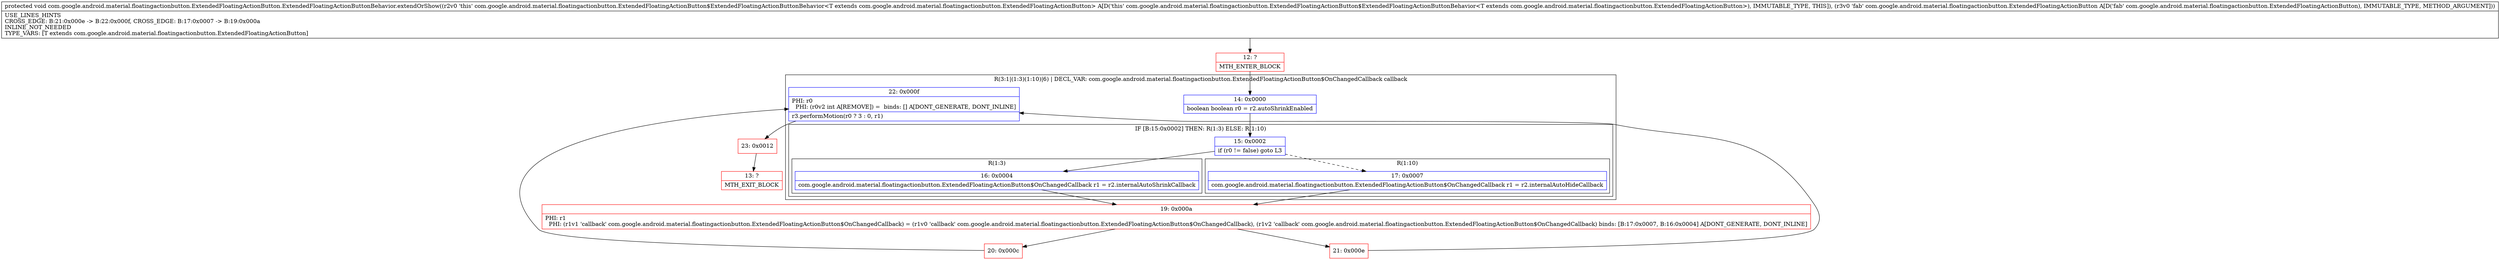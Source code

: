digraph "CFG forcom.google.android.material.floatingactionbutton.ExtendedFloatingActionButton.ExtendedFloatingActionButtonBehavior.extendOrShow(Lcom\/google\/android\/material\/floatingactionbutton\/ExtendedFloatingActionButton;)V" {
subgraph cluster_Region_1605754539 {
label = "R(3:1|(1:3)(1:10)|6) | DECL_VAR: com.google.android.material.floatingactionbutton.ExtendedFloatingActionButton$OnChangedCallback callback\l";
node [shape=record,color=blue];
Node_14 [shape=record,label="{14\:\ 0x0000|boolean boolean r0 = r2.autoShrinkEnabled\l}"];
subgraph cluster_IfRegion_254982202 {
label = "IF [B:15:0x0002] THEN: R(1:3) ELSE: R(1:10)";
node [shape=record,color=blue];
Node_15 [shape=record,label="{15\:\ 0x0002|if (r0 != false) goto L3\l}"];
subgraph cluster_Region_373176282 {
label = "R(1:3)";
node [shape=record,color=blue];
Node_16 [shape=record,label="{16\:\ 0x0004|com.google.android.material.floatingactionbutton.ExtendedFloatingActionButton$OnChangedCallback r1 = r2.internalAutoShrinkCallback\l}"];
}
subgraph cluster_Region_673165174 {
label = "R(1:10)";
node [shape=record,color=blue];
Node_17 [shape=record,label="{17\:\ 0x0007|com.google.android.material.floatingactionbutton.ExtendedFloatingActionButton$OnChangedCallback r1 = r2.internalAutoHideCallback\l}"];
}
}
Node_22 [shape=record,label="{22\:\ 0x000f|PHI: r0 \l  PHI: (r0v2 int A[REMOVE]) =  binds: [] A[DONT_GENERATE, DONT_INLINE]\l|r3.performMotion(r0 ? 3 : 0, r1)\l}"];
}
Node_12 [shape=record,color=red,label="{12\:\ ?|MTH_ENTER_BLOCK\l}"];
Node_19 [shape=record,color=red,label="{19\:\ 0x000a|PHI: r1 \l  PHI: (r1v1 'callback' com.google.android.material.floatingactionbutton.ExtendedFloatingActionButton$OnChangedCallback) = (r1v0 'callback' com.google.android.material.floatingactionbutton.ExtendedFloatingActionButton$OnChangedCallback), (r1v2 'callback' com.google.android.material.floatingactionbutton.ExtendedFloatingActionButton$OnChangedCallback) binds: [B:17:0x0007, B:16:0x0004] A[DONT_GENERATE, DONT_INLINE]\l}"];
Node_20 [shape=record,color=red,label="{20\:\ 0x000c}"];
Node_23 [shape=record,color=red,label="{23\:\ 0x0012}"];
Node_13 [shape=record,color=red,label="{13\:\ ?|MTH_EXIT_BLOCK\l}"];
Node_21 [shape=record,color=red,label="{21\:\ 0x000e}"];
MethodNode[shape=record,label="{protected void com.google.android.material.floatingactionbutton.ExtendedFloatingActionButton.ExtendedFloatingActionButtonBehavior.extendOrShow((r2v0 'this' com.google.android.material.floatingactionbutton.ExtendedFloatingActionButton$ExtendedFloatingActionButtonBehavior\<T extends com.google.android.material.floatingactionbutton.ExtendedFloatingActionButton\> A[D('this' com.google.android.material.floatingactionbutton.ExtendedFloatingActionButton$ExtendedFloatingActionButtonBehavior\<T extends com.google.android.material.floatingactionbutton.ExtendedFloatingActionButton\>), IMMUTABLE_TYPE, THIS]), (r3v0 'fab' com.google.android.material.floatingactionbutton.ExtendedFloatingActionButton A[D('fab' com.google.android.material.floatingactionbutton.ExtendedFloatingActionButton), IMMUTABLE_TYPE, METHOD_ARGUMENT]))  | USE_LINES_HINTS\lCROSS_EDGE: B:21:0x000e \-\> B:22:0x000f, CROSS_EDGE: B:17:0x0007 \-\> B:19:0x000a\lINLINE_NOT_NEEDED\lTYPE_VARS: [T extends com.google.android.material.floatingactionbutton.ExtendedFloatingActionButton]\l}"];
MethodNode -> Node_12;Node_14 -> Node_15;
Node_15 -> Node_16;
Node_15 -> Node_17[style=dashed];
Node_16 -> Node_19;
Node_17 -> Node_19;
Node_22 -> Node_23;
Node_12 -> Node_14;
Node_19 -> Node_20;
Node_19 -> Node_21;
Node_20 -> Node_22;
Node_23 -> Node_13;
Node_21 -> Node_22;
}


